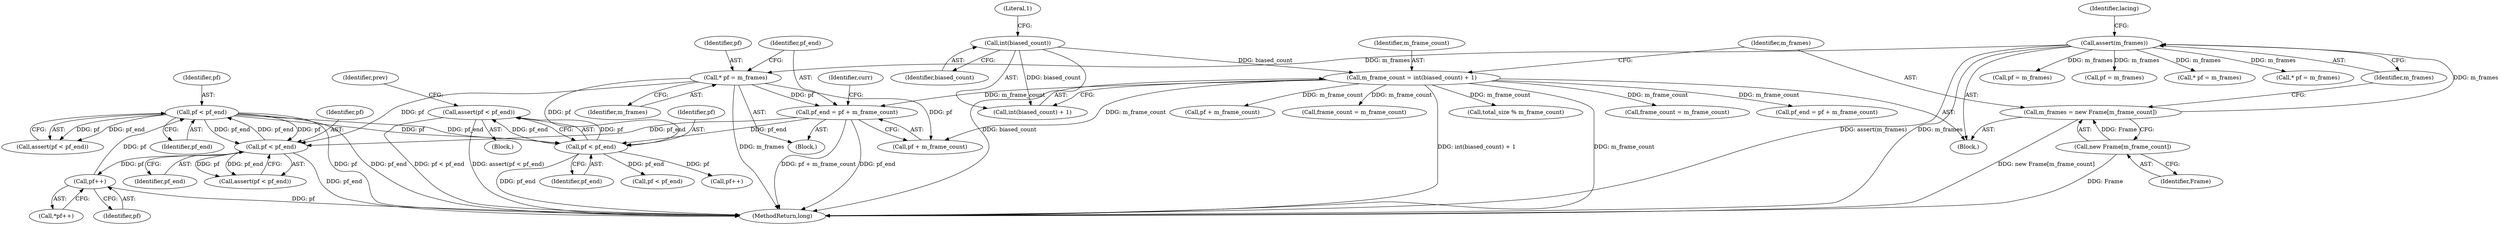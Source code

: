digraph "0_Android_cc274e2abe8b2a6698a5c47d8aa4bb45f1f9538d_33@API" {
"1000831" [label="(Call,assert(pf < pf_end))"];
"1000832" [label="(Call,pf < pf_end)"];
"1000741" [label="(Call,pf < pf_end)"];
"1000724" [label="(Call,pf++)"];
"1000717" [label="(Call,pf < pf_end)"];
"1000672" [label="(Call,* pf = m_frames)"];
"1000355" [label="(Call,assert(m_frames))"];
"1000351" [label="(Call,m_frames = new Frame[m_frame_count])"];
"1000353" [label="(Call,new Frame[m_frame_count])"];
"1000675" [label="(Call,pf_end = pf + m_frame_count)"];
"1000345" [label="(Call,m_frame_count = int(biased_count) + 1)"];
"1000348" [label="(Call,int(biased_count))"];
"1000550" [label="(Call,total_size % m_frame_count)"];
"1000346" [label="(Identifier,m_frame_count)"];
"1000345" [label="(Call,m_frame_count = int(biased_count) + 1)"];
"1000837" [label="(Identifier,prev)"];
"1000122" [label="(Block,)"];
"1000630" [label="(Call,frame_count = m_frame_count)"];
"1000355" [label="(Call,assert(m_frames))"];
"1000831" [label="(Call,assert(pf < pf_end))"];
"1000834" [label="(Identifier,pf_end)"];
"1000500" [label="(Call,pf = m_frames)"];
"1000716" [label="(Call,assert(pf < pf_end))"];
"1000683" [label="(Identifier,curr)"];
"1000347" [label="(Call,int(biased_count) + 1)"];
"1000723" [label="(Call,*pf++)"];
"1000676" [label="(Identifier,pf_end)"];
"1000363" [label="(Call,* pf = m_frames)"];
"1000856" [label="(Call,pf < pf_end)"];
"1000839" [label="(Call,pf++)"];
"1000569" [label="(Call,* pf = m_frames)"];
"1000672" [label="(Call,* pf = m_frames)"];
"1000741" [label="(Call,pf < pf_end)"];
"1000354" [label="(Identifier,Frame)"];
"1000677" [label="(Call,pf + m_frame_count)"];
"1000348" [label="(Call,int(biased_count))"];
"1000833" [label="(Identifier,pf)"];
"1000352" [label="(Identifier,m_frames)"];
"1000614" [label="(Block,)"];
"1000904" [label="(Call,pf = m_frames)"];
"1000366" [label="(Call,pf_end = pf + m_frame_count)"];
"1000673" [label="(Identifier,pf)"];
"1000742" [label="(Identifier,pf)"];
"1000719" [label="(Identifier,pf_end)"];
"1000368" [label="(Call,pf + m_frame_count)"];
"1000376" [label="(Call,frame_count = m_frame_count)"];
"1000717" [label="(Call,pf < pf_end)"];
"1000349" [label="(Identifier,biased_count)"];
"1000351" [label="(Call,m_frames = new Frame[m_frame_count])"];
"1000350" [label="(Literal,1)"];
"1000826" [label="(Block,)"];
"1000359" [label="(Identifier,lacing)"];
"1000725" [label="(Identifier,pf)"];
"1000353" [label="(Call,new Frame[m_frame_count])"];
"1000724" [label="(Call,pf++)"];
"1000942" [label="(MethodReturn,long)"];
"1000356" [label="(Identifier,m_frames)"];
"1000675" [label="(Call,pf_end = pf + m_frame_count)"];
"1000740" [label="(Call,assert(pf < pf_end))"];
"1000743" [label="(Identifier,pf_end)"];
"1000718" [label="(Identifier,pf)"];
"1000674" [label="(Identifier,m_frames)"];
"1000832" [label="(Call,pf < pf_end)"];
"1000831" -> "1000826"  [label="AST: "];
"1000831" -> "1000832"  [label="CFG: "];
"1000832" -> "1000831"  [label="AST: "];
"1000837" -> "1000831"  [label="CFG: "];
"1000831" -> "1000942"  [label="DDG: pf < pf_end"];
"1000831" -> "1000942"  [label="DDG: assert(pf < pf_end)"];
"1000832" -> "1000831"  [label="DDG: pf"];
"1000832" -> "1000831"  [label="DDG: pf_end"];
"1000832" -> "1000834"  [label="CFG: "];
"1000833" -> "1000832"  [label="AST: "];
"1000834" -> "1000832"  [label="AST: "];
"1000832" -> "1000942"  [label="DDG: pf_end"];
"1000741" -> "1000832"  [label="DDG: pf"];
"1000741" -> "1000832"  [label="DDG: pf_end"];
"1000672" -> "1000832"  [label="DDG: pf"];
"1000675" -> "1000832"  [label="DDG: pf_end"];
"1000832" -> "1000839"  [label="DDG: pf"];
"1000832" -> "1000856"  [label="DDG: pf_end"];
"1000741" -> "1000740"  [label="AST: "];
"1000741" -> "1000743"  [label="CFG: "];
"1000742" -> "1000741"  [label="AST: "];
"1000743" -> "1000741"  [label="AST: "];
"1000740" -> "1000741"  [label="CFG: "];
"1000741" -> "1000942"  [label="DDG: pf"];
"1000741" -> "1000942"  [label="DDG: pf_end"];
"1000741" -> "1000717"  [label="DDG: pf"];
"1000741" -> "1000717"  [label="DDG: pf_end"];
"1000741" -> "1000740"  [label="DDG: pf"];
"1000741" -> "1000740"  [label="DDG: pf_end"];
"1000724" -> "1000741"  [label="DDG: pf"];
"1000717" -> "1000741"  [label="DDG: pf_end"];
"1000724" -> "1000723"  [label="AST: "];
"1000724" -> "1000725"  [label="CFG: "];
"1000725" -> "1000724"  [label="AST: "];
"1000723" -> "1000724"  [label="CFG: "];
"1000724" -> "1000942"  [label="DDG: pf"];
"1000717" -> "1000724"  [label="DDG: pf"];
"1000717" -> "1000716"  [label="AST: "];
"1000717" -> "1000719"  [label="CFG: "];
"1000718" -> "1000717"  [label="AST: "];
"1000719" -> "1000717"  [label="AST: "];
"1000716" -> "1000717"  [label="CFG: "];
"1000717" -> "1000942"  [label="DDG: pf_end"];
"1000717" -> "1000716"  [label="DDG: pf"];
"1000717" -> "1000716"  [label="DDG: pf_end"];
"1000672" -> "1000717"  [label="DDG: pf"];
"1000675" -> "1000717"  [label="DDG: pf_end"];
"1000672" -> "1000614"  [label="AST: "];
"1000672" -> "1000674"  [label="CFG: "];
"1000673" -> "1000672"  [label="AST: "];
"1000674" -> "1000672"  [label="AST: "];
"1000676" -> "1000672"  [label="CFG: "];
"1000672" -> "1000942"  [label="DDG: m_frames"];
"1000355" -> "1000672"  [label="DDG: m_frames"];
"1000672" -> "1000675"  [label="DDG: pf"];
"1000672" -> "1000677"  [label="DDG: pf"];
"1000355" -> "1000122"  [label="AST: "];
"1000355" -> "1000356"  [label="CFG: "];
"1000356" -> "1000355"  [label="AST: "];
"1000359" -> "1000355"  [label="CFG: "];
"1000355" -> "1000942"  [label="DDG: m_frames"];
"1000355" -> "1000942"  [label="DDG: assert(m_frames)"];
"1000351" -> "1000355"  [label="DDG: m_frames"];
"1000355" -> "1000363"  [label="DDG: m_frames"];
"1000355" -> "1000500"  [label="DDG: m_frames"];
"1000355" -> "1000569"  [label="DDG: m_frames"];
"1000355" -> "1000904"  [label="DDG: m_frames"];
"1000351" -> "1000122"  [label="AST: "];
"1000351" -> "1000353"  [label="CFG: "];
"1000352" -> "1000351"  [label="AST: "];
"1000353" -> "1000351"  [label="AST: "];
"1000356" -> "1000351"  [label="CFG: "];
"1000351" -> "1000942"  [label="DDG: new Frame[m_frame_count]"];
"1000353" -> "1000351"  [label="DDG: Frame"];
"1000353" -> "1000354"  [label="CFG: "];
"1000354" -> "1000353"  [label="AST: "];
"1000353" -> "1000942"  [label="DDG: Frame"];
"1000675" -> "1000614"  [label="AST: "];
"1000675" -> "1000677"  [label="CFG: "];
"1000676" -> "1000675"  [label="AST: "];
"1000677" -> "1000675"  [label="AST: "];
"1000683" -> "1000675"  [label="CFG: "];
"1000675" -> "1000942"  [label="DDG: pf_end"];
"1000675" -> "1000942"  [label="DDG: pf + m_frame_count"];
"1000345" -> "1000675"  [label="DDG: m_frame_count"];
"1000345" -> "1000122"  [label="AST: "];
"1000345" -> "1000347"  [label="CFG: "];
"1000346" -> "1000345"  [label="AST: "];
"1000347" -> "1000345"  [label="AST: "];
"1000352" -> "1000345"  [label="CFG: "];
"1000345" -> "1000942"  [label="DDG: int(biased_count) + 1"];
"1000345" -> "1000942"  [label="DDG: m_frame_count"];
"1000348" -> "1000345"  [label="DDG: biased_count"];
"1000345" -> "1000366"  [label="DDG: m_frame_count"];
"1000345" -> "1000368"  [label="DDG: m_frame_count"];
"1000345" -> "1000376"  [label="DDG: m_frame_count"];
"1000345" -> "1000550"  [label="DDG: m_frame_count"];
"1000345" -> "1000630"  [label="DDG: m_frame_count"];
"1000345" -> "1000677"  [label="DDG: m_frame_count"];
"1000348" -> "1000347"  [label="AST: "];
"1000348" -> "1000349"  [label="CFG: "];
"1000349" -> "1000348"  [label="AST: "];
"1000350" -> "1000348"  [label="CFG: "];
"1000348" -> "1000942"  [label="DDG: biased_count"];
"1000348" -> "1000347"  [label="DDG: biased_count"];
}
